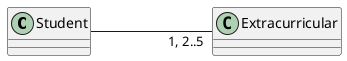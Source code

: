 @startuml multiplicity example

'---> Exactly One
    ' left to right direction
    ' Departemen --- "1" Boss

'---> Zero or One
    ' left to right direction
    ' Employee --- "0..1" Spouse

'---> Many / Zero or More
    ' left to right direction
    ' Parent --- "0..*" Child

'---> One or More
    ' left to right direction
    ' Teacher --- "1..*" Student

'---> Exact Number / Specified Range
    ' left to right direction
    ' Personal_Vehicle --- "2..4" Wheel

'---> Multiple, Disjoint Ranges
    left to right direction
    Student --- "1, 2..5" Extracurricular

@enduml